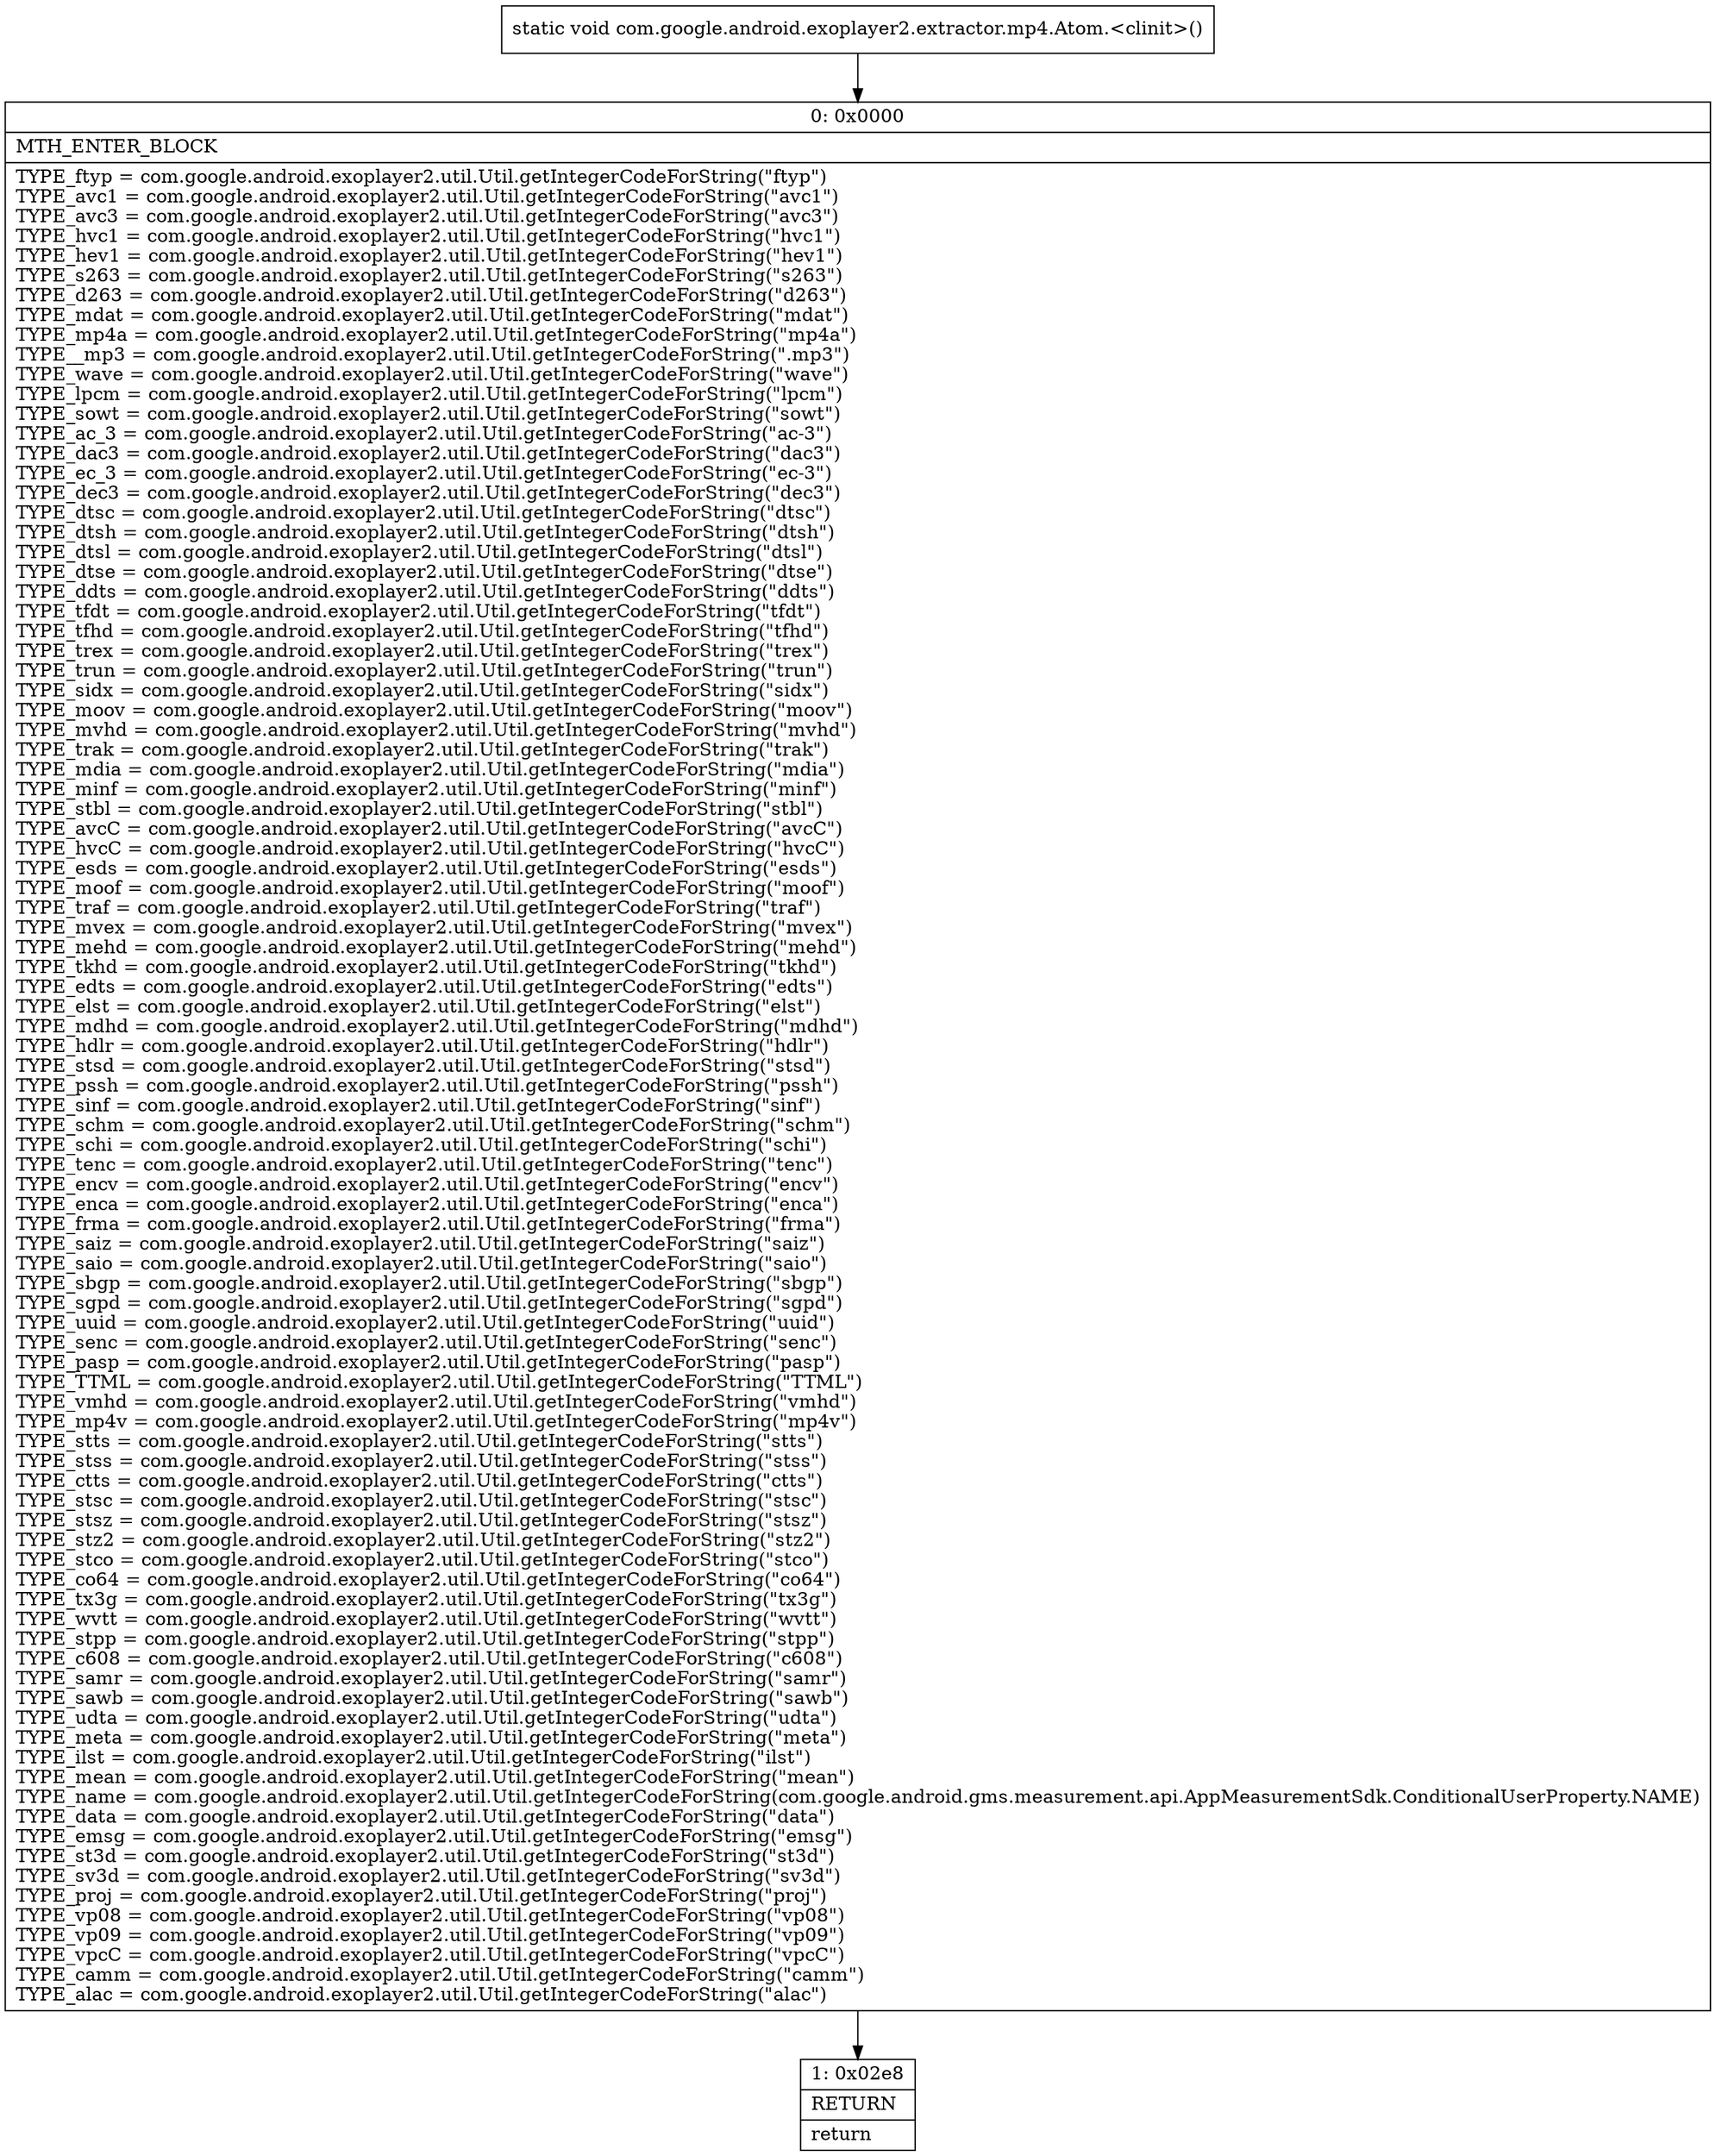 digraph "CFG forcom.google.android.exoplayer2.extractor.mp4.Atom.\<clinit\>()V" {
Node_0 [shape=record,label="{0\:\ 0x0000|MTH_ENTER_BLOCK\l|TYPE_ftyp = com.google.android.exoplayer2.util.Util.getIntegerCodeForString(\"ftyp\")\lTYPE_avc1 = com.google.android.exoplayer2.util.Util.getIntegerCodeForString(\"avc1\")\lTYPE_avc3 = com.google.android.exoplayer2.util.Util.getIntegerCodeForString(\"avc3\")\lTYPE_hvc1 = com.google.android.exoplayer2.util.Util.getIntegerCodeForString(\"hvc1\")\lTYPE_hev1 = com.google.android.exoplayer2.util.Util.getIntegerCodeForString(\"hev1\")\lTYPE_s263 = com.google.android.exoplayer2.util.Util.getIntegerCodeForString(\"s263\")\lTYPE_d263 = com.google.android.exoplayer2.util.Util.getIntegerCodeForString(\"d263\")\lTYPE_mdat = com.google.android.exoplayer2.util.Util.getIntegerCodeForString(\"mdat\")\lTYPE_mp4a = com.google.android.exoplayer2.util.Util.getIntegerCodeForString(\"mp4a\")\lTYPE__mp3 = com.google.android.exoplayer2.util.Util.getIntegerCodeForString(\".mp3\")\lTYPE_wave = com.google.android.exoplayer2.util.Util.getIntegerCodeForString(\"wave\")\lTYPE_lpcm = com.google.android.exoplayer2.util.Util.getIntegerCodeForString(\"lpcm\")\lTYPE_sowt = com.google.android.exoplayer2.util.Util.getIntegerCodeForString(\"sowt\")\lTYPE_ac_3 = com.google.android.exoplayer2.util.Util.getIntegerCodeForString(\"ac\-3\")\lTYPE_dac3 = com.google.android.exoplayer2.util.Util.getIntegerCodeForString(\"dac3\")\lTYPE_ec_3 = com.google.android.exoplayer2.util.Util.getIntegerCodeForString(\"ec\-3\")\lTYPE_dec3 = com.google.android.exoplayer2.util.Util.getIntegerCodeForString(\"dec3\")\lTYPE_dtsc = com.google.android.exoplayer2.util.Util.getIntegerCodeForString(\"dtsc\")\lTYPE_dtsh = com.google.android.exoplayer2.util.Util.getIntegerCodeForString(\"dtsh\")\lTYPE_dtsl = com.google.android.exoplayer2.util.Util.getIntegerCodeForString(\"dtsl\")\lTYPE_dtse = com.google.android.exoplayer2.util.Util.getIntegerCodeForString(\"dtse\")\lTYPE_ddts = com.google.android.exoplayer2.util.Util.getIntegerCodeForString(\"ddts\")\lTYPE_tfdt = com.google.android.exoplayer2.util.Util.getIntegerCodeForString(\"tfdt\")\lTYPE_tfhd = com.google.android.exoplayer2.util.Util.getIntegerCodeForString(\"tfhd\")\lTYPE_trex = com.google.android.exoplayer2.util.Util.getIntegerCodeForString(\"trex\")\lTYPE_trun = com.google.android.exoplayer2.util.Util.getIntegerCodeForString(\"trun\")\lTYPE_sidx = com.google.android.exoplayer2.util.Util.getIntegerCodeForString(\"sidx\")\lTYPE_moov = com.google.android.exoplayer2.util.Util.getIntegerCodeForString(\"moov\")\lTYPE_mvhd = com.google.android.exoplayer2.util.Util.getIntegerCodeForString(\"mvhd\")\lTYPE_trak = com.google.android.exoplayer2.util.Util.getIntegerCodeForString(\"trak\")\lTYPE_mdia = com.google.android.exoplayer2.util.Util.getIntegerCodeForString(\"mdia\")\lTYPE_minf = com.google.android.exoplayer2.util.Util.getIntegerCodeForString(\"minf\")\lTYPE_stbl = com.google.android.exoplayer2.util.Util.getIntegerCodeForString(\"stbl\")\lTYPE_avcC = com.google.android.exoplayer2.util.Util.getIntegerCodeForString(\"avcC\")\lTYPE_hvcC = com.google.android.exoplayer2.util.Util.getIntegerCodeForString(\"hvcC\")\lTYPE_esds = com.google.android.exoplayer2.util.Util.getIntegerCodeForString(\"esds\")\lTYPE_moof = com.google.android.exoplayer2.util.Util.getIntegerCodeForString(\"moof\")\lTYPE_traf = com.google.android.exoplayer2.util.Util.getIntegerCodeForString(\"traf\")\lTYPE_mvex = com.google.android.exoplayer2.util.Util.getIntegerCodeForString(\"mvex\")\lTYPE_mehd = com.google.android.exoplayer2.util.Util.getIntegerCodeForString(\"mehd\")\lTYPE_tkhd = com.google.android.exoplayer2.util.Util.getIntegerCodeForString(\"tkhd\")\lTYPE_edts = com.google.android.exoplayer2.util.Util.getIntegerCodeForString(\"edts\")\lTYPE_elst = com.google.android.exoplayer2.util.Util.getIntegerCodeForString(\"elst\")\lTYPE_mdhd = com.google.android.exoplayer2.util.Util.getIntegerCodeForString(\"mdhd\")\lTYPE_hdlr = com.google.android.exoplayer2.util.Util.getIntegerCodeForString(\"hdlr\")\lTYPE_stsd = com.google.android.exoplayer2.util.Util.getIntegerCodeForString(\"stsd\")\lTYPE_pssh = com.google.android.exoplayer2.util.Util.getIntegerCodeForString(\"pssh\")\lTYPE_sinf = com.google.android.exoplayer2.util.Util.getIntegerCodeForString(\"sinf\")\lTYPE_schm = com.google.android.exoplayer2.util.Util.getIntegerCodeForString(\"schm\")\lTYPE_schi = com.google.android.exoplayer2.util.Util.getIntegerCodeForString(\"schi\")\lTYPE_tenc = com.google.android.exoplayer2.util.Util.getIntegerCodeForString(\"tenc\")\lTYPE_encv = com.google.android.exoplayer2.util.Util.getIntegerCodeForString(\"encv\")\lTYPE_enca = com.google.android.exoplayer2.util.Util.getIntegerCodeForString(\"enca\")\lTYPE_frma = com.google.android.exoplayer2.util.Util.getIntegerCodeForString(\"frma\")\lTYPE_saiz = com.google.android.exoplayer2.util.Util.getIntegerCodeForString(\"saiz\")\lTYPE_saio = com.google.android.exoplayer2.util.Util.getIntegerCodeForString(\"saio\")\lTYPE_sbgp = com.google.android.exoplayer2.util.Util.getIntegerCodeForString(\"sbgp\")\lTYPE_sgpd = com.google.android.exoplayer2.util.Util.getIntegerCodeForString(\"sgpd\")\lTYPE_uuid = com.google.android.exoplayer2.util.Util.getIntegerCodeForString(\"uuid\")\lTYPE_senc = com.google.android.exoplayer2.util.Util.getIntegerCodeForString(\"senc\")\lTYPE_pasp = com.google.android.exoplayer2.util.Util.getIntegerCodeForString(\"pasp\")\lTYPE_TTML = com.google.android.exoplayer2.util.Util.getIntegerCodeForString(\"TTML\")\lTYPE_vmhd = com.google.android.exoplayer2.util.Util.getIntegerCodeForString(\"vmhd\")\lTYPE_mp4v = com.google.android.exoplayer2.util.Util.getIntegerCodeForString(\"mp4v\")\lTYPE_stts = com.google.android.exoplayer2.util.Util.getIntegerCodeForString(\"stts\")\lTYPE_stss = com.google.android.exoplayer2.util.Util.getIntegerCodeForString(\"stss\")\lTYPE_ctts = com.google.android.exoplayer2.util.Util.getIntegerCodeForString(\"ctts\")\lTYPE_stsc = com.google.android.exoplayer2.util.Util.getIntegerCodeForString(\"stsc\")\lTYPE_stsz = com.google.android.exoplayer2.util.Util.getIntegerCodeForString(\"stsz\")\lTYPE_stz2 = com.google.android.exoplayer2.util.Util.getIntegerCodeForString(\"stz2\")\lTYPE_stco = com.google.android.exoplayer2.util.Util.getIntegerCodeForString(\"stco\")\lTYPE_co64 = com.google.android.exoplayer2.util.Util.getIntegerCodeForString(\"co64\")\lTYPE_tx3g = com.google.android.exoplayer2.util.Util.getIntegerCodeForString(\"tx3g\")\lTYPE_wvtt = com.google.android.exoplayer2.util.Util.getIntegerCodeForString(\"wvtt\")\lTYPE_stpp = com.google.android.exoplayer2.util.Util.getIntegerCodeForString(\"stpp\")\lTYPE_c608 = com.google.android.exoplayer2.util.Util.getIntegerCodeForString(\"c608\")\lTYPE_samr = com.google.android.exoplayer2.util.Util.getIntegerCodeForString(\"samr\")\lTYPE_sawb = com.google.android.exoplayer2.util.Util.getIntegerCodeForString(\"sawb\")\lTYPE_udta = com.google.android.exoplayer2.util.Util.getIntegerCodeForString(\"udta\")\lTYPE_meta = com.google.android.exoplayer2.util.Util.getIntegerCodeForString(\"meta\")\lTYPE_ilst = com.google.android.exoplayer2.util.Util.getIntegerCodeForString(\"ilst\")\lTYPE_mean = com.google.android.exoplayer2.util.Util.getIntegerCodeForString(\"mean\")\lTYPE_name = com.google.android.exoplayer2.util.Util.getIntegerCodeForString(com.google.android.gms.measurement.api.AppMeasurementSdk.ConditionalUserProperty.NAME)\lTYPE_data = com.google.android.exoplayer2.util.Util.getIntegerCodeForString(\"data\")\lTYPE_emsg = com.google.android.exoplayer2.util.Util.getIntegerCodeForString(\"emsg\")\lTYPE_st3d = com.google.android.exoplayer2.util.Util.getIntegerCodeForString(\"st3d\")\lTYPE_sv3d = com.google.android.exoplayer2.util.Util.getIntegerCodeForString(\"sv3d\")\lTYPE_proj = com.google.android.exoplayer2.util.Util.getIntegerCodeForString(\"proj\")\lTYPE_vp08 = com.google.android.exoplayer2.util.Util.getIntegerCodeForString(\"vp08\")\lTYPE_vp09 = com.google.android.exoplayer2.util.Util.getIntegerCodeForString(\"vp09\")\lTYPE_vpcC = com.google.android.exoplayer2.util.Util.getIntegerCodeForString(\"vpcC\")\lTYPE_camm = com.google.android.exoplayer2.util.Util.getIntegerCodeForString(\"camm\")\lTYPE_alac = com.google.android.exoplayer2.util.Util.getIntegerCodeForString(\"alac\")\l}"];
Node_1 [shape=record,label="{1\:\ 0x02e8|RETURN\l|return\l}"];
MethodNode[shape=record,label="{static void com.google.android.exoplayer2.extractor.mp4.Atom.\<clinit\>() }"];
MethodNode -> Node_0;
Node_0 -> Node_1;
}

